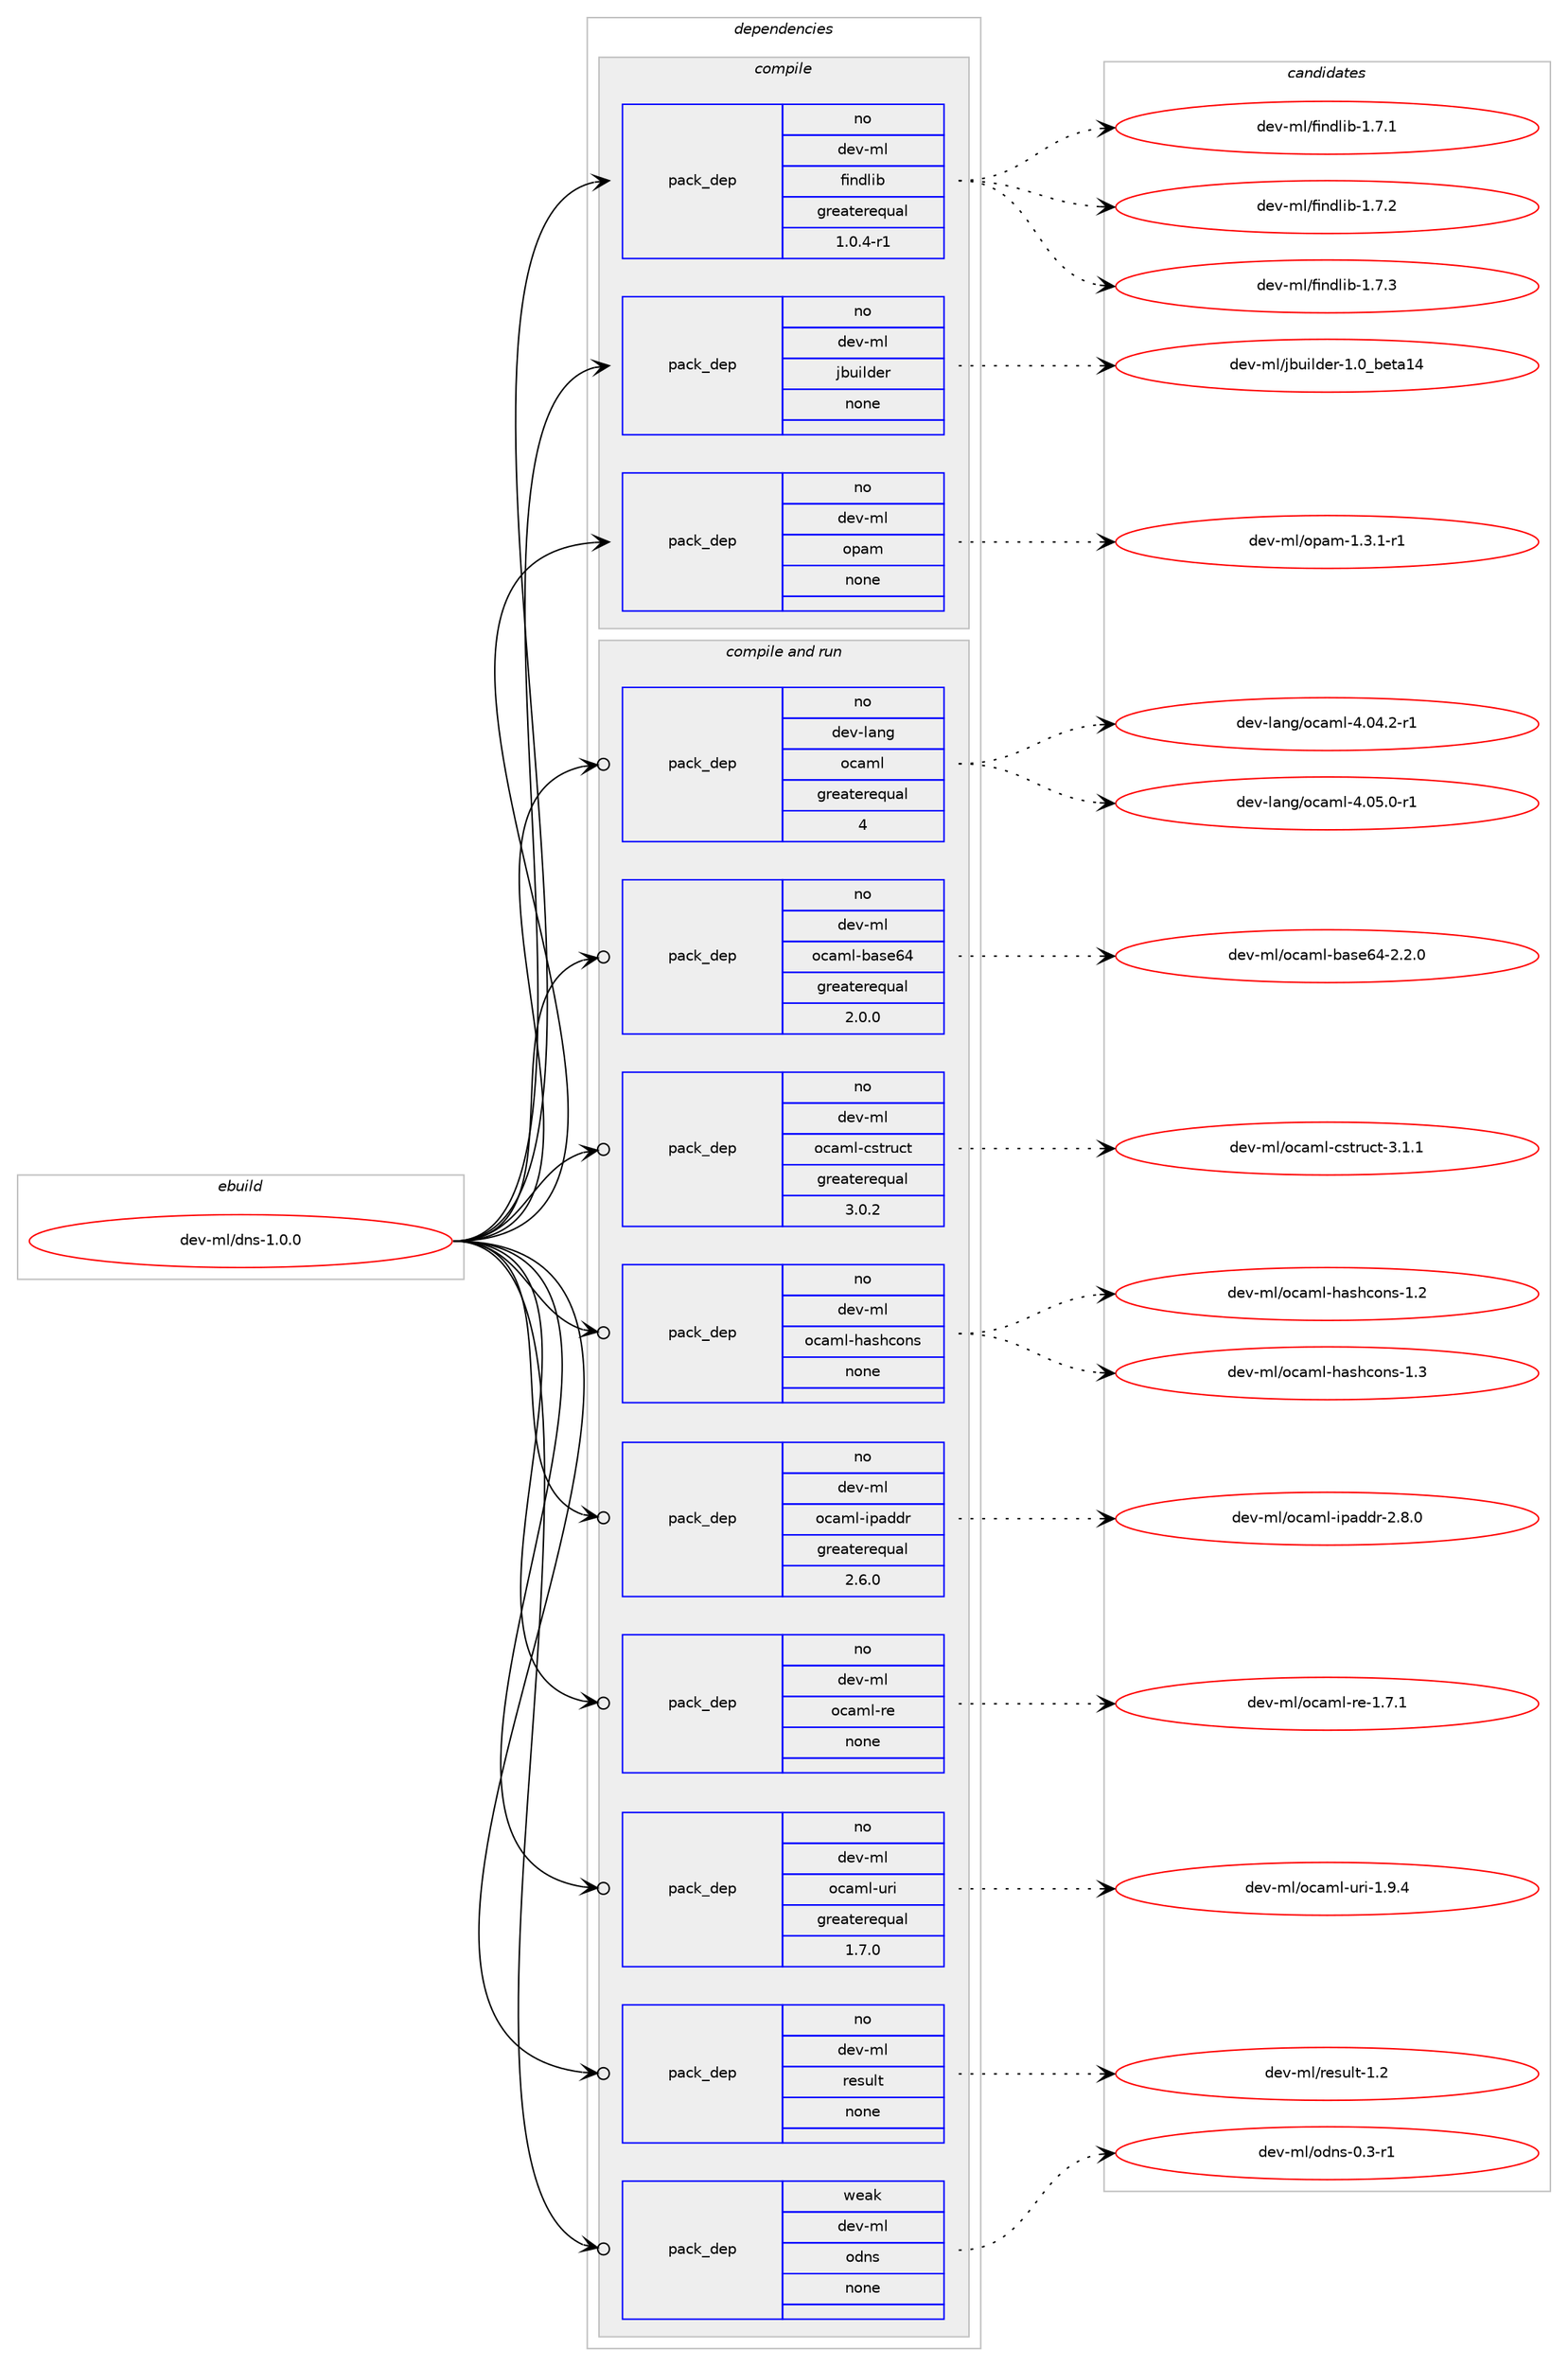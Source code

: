 digraph prolog {

# *************
# Graph options
# *************

newrank=true;
concentrate=true;
compound=true;
graph [rankdir=LR,fontname=Helvetica,fontsize=10,ranksep=1.5];#, ranksep=2.5, nodesep=0.2];
edge  [arrowhead=vee];
node  [fontname=Helvetica,fontsize=10];

# **********
# The ebuild
# **********

subgraph cluster_leftcol {
color=gray;
rank=same;
label=<<i>ebuild</i>>;
id [label="dev-ml/dns-1.0.0", color=red, width=4, href="../dev-ml/dns-1.0.0.svg"];
}

# ****************
# The dependencies
# ****************

subgraph cluster_midcol {
color=gray;
label=<<i>dependencies</i>>;
subgraph cluster_compile {
fillcolor="#eeeeee";
style=filled;
label=<<i>compile</i>>;
subgraph pack983992 {
dependency1374487 [label=<<TABLE BORDER="0" CELLBORDER="1" CELLSPACING="0" CELLPADDING="4" WIDTH="220"><TR><TD ROWSPAN="6" CELLPADDING="30">pack_dep</TD></TR><TR><TD WIDTH="110">no</TD></TR><TR><TD>dev-ml</TD></TR><TR><TD>findlib</TD></TR><TR><TD>greaterequal</TD></TR><TR><TD>1.0.4-r1</TD></TR></TABLE>>, shape=none, color=blue];
}
id:e -> dependency1374487:w [weight=20,style="solid",arrowhead="vee"];
subgraph pack983993 {
dependency1374488 [label=<<TABLE BORDER="0" CELLBORDER="1" CELLSPACING="0" CELLPADDING="4" WIDTH="220"><TR><TD ROWSPAN="6" CELLPADDING="30">pack_dep</TD></TR><TR><TD WIDTH="110">no</TD></TR><TR><TD>dev-ml</TD></TR><TR><TD>jbuilder</TD></TR><TR><TD>none</TD></TR><TR><TD></TD></TR></TABLE>>, shape=none, color=blue];
}
id:e -> dependency1374488:w [weight=20,style="solid",arrowhead="vee"];
subgraph pack983994 {
dependency1374489 [label=<<TABLE BORDER="0" CELLBORDER="1" CELLSPACING="0" CELLPADDING="4" WIDTH="220"><TR><TD ROWSPAN="6" CELLPADDING="30">pack_dep</TD></TR><TR><TD WIDTH="110">no</TD></TR><TR><TD>dev-ml</TD></TR><TR><TD>opam</TD></TR><TR><TD>none</TD></TR><TR><TD></TD></TR></TABLE>>, shape=none, color=blue];
}
id:e -> dependency1374489:w [weight=20,style="solid",arrowhead="vee"];
}
subgraph cluster_compileandrun {
fillcolor="#eeeeee";
style=filled;
label=<<i>compile and run</i>>;
subgraph pack983995 {
dependency1374490 [label=<<TABLE BORDER="0" CELLBORDER="1" CELLSPACING="0" CELLPADDING="4" WIDTH="220"><TR><TD ROWSPAN="6" CELLPADDING="30">pack_dep</TD></TR><TR><TD WIDTH="110">no</TD></TR><TR><TD>dev-lang</TD></TR><TR><TD>ocaml</TD></TR><TR><TD>greaterequal</TD></TR><TR><TD>4</TD></TR></TABLE>>, shape=none, color=blue];
}
id:e -> dependency1374490:w [weight=20,style="solid",arrowhead="odotvee"];
subgraph pack983996 {
dependency1374491 [label=<<TABLE BORDER="0" CELLBORDER="1" CELLSPACING="0" CELLPADDING="4" WIDTH="220"><TR><TD ROWSPAN="6" CELLPADDING="30">pack_dep</TD></TR><TR><TD WIDTH="110">no</TD></TR><TR><TD>dev-ml</TD></TR><TR><TD>ocaml-base64</TD></TR><TR><TD>greaterequal</TD></TR><TR><TD>2.0.0</TD></TR></TABLE>>, shape=none, color=blue];
}
id:e -> dependency1374491:w [weight=20,style="solid",arrowhead="odotvee"];
subgraph pack983997 {
dependency1374492 [label=<<TABLE BORDER="0" CELLBORDER="1" CELLSPACING="0" CELLPADDING="4" WIDTH="220"><TR><TD ROWSPAN="6" CELLPADDING="30">pack_dep</TD></TR><TR><TD WIDTH="110">no</TD></TR><TR><TD>dev-ml</TD></TR><TR><TD>ocaml-cstruct</TD></TR><TR><TD>greaterequal</TD></TR><TR><TD>3.0.2</TD></TR></TABLE>>, shape=none, color=blue];
}
id:e -> dependency1374492:w [weight=20,style="solid",arrowhead="odotvee"];
subgraph pack983998 {
dependency1374493 [label=<<TABLE BORDER="0" CELLBORDER="1" CELLSPACING="0" CELLPADDING="4" WIDTH="220"><TR><TD ROWSPAN="6" CELLPADDING="30">pack_dep</TD></TR><TR><TD WIDTH="110">no</TD></TR><TR><TD>dev-ml</TD></TR><TR><TD>ocaml-hashcons</TD></TR><TR><TD>none</TD></TR><TR><TD></TD></TR></TABLE>>, shape=none, color=blue];
}
id:e -> dependency1374493:w [weight=20,style="solid",arrowhead="odotvee"];
subgraph pack983999 {
dependency1374494 [label=<<TABLE BORDER="0" CELLBORDER="1" CELLSPACING="0" CELLPADDING="4" WIDTH="220"><TR><TD ROWSPAN="6" CELLPADDING="30">pack_dep</TD></TR><TR><TD WIDTH="110">no</TD></TR><TR><TD>dev-ml</TD></TR><TR><TD>ocaml-ipaddr</TD></TR><TR><TD>greaterequal</TD></TR><TR><TD>2.6.0</TD></TR></TABLE>>, shape=none, color=blue];
}
id:e -> dependency1374494:w [weight=20,style="solid",arrowhead="odotvee"];
subgraph pack984000 {
dependency1374495 [label=<<TABLE BORDER="0" CELLBORDER="1" CELLSPACING="0" CELLPADDING="4" WIDTH="220"><TR><TD ROWSPAN="6" CELLPADDING="30">pack_dep</TD></TR><TR><TD WIDTH="110">no</TD></TR><TR><TD>dev-ml</TD></TR><TR><TD>ocaml-re</TD></TR><TR><TD>none</TD></TR><TR><TD></TD></TR></TABLE>>, shape=none, color=blue];
}
id:e -> dependency1374495:w [weight=20,style="solid",arrowhead="odotvee"];
subgraph pack984001 {
dependency1374496 [label=<<TABLE BORDER="0" CELLBORDER="1" CELLSPACING="0" CELLPADDING="4" WIDTH="220"><TR><TD ROWSPAN="6" CELLPADDING="30">pack_dep</TD></TR><TR><TD WIDTH="110">no</TD></TR><TR><TD>dev-ml</TD></TR><TR><TD>ocaml-uri</TD></TR><TR><TD>greaterequal</TD></TR><TR><TD>1.7.0</TD></TR></TABLE>>, shape=none, color=blue];
}
id:e -> dependency1374496:w [weight=20,style="solid",arrowhead="odotvee"];
subgraph pack984002 {
dependency1374497 [label=<<TABLE BORDER="0" CELLBORDER="1" CELLSPACING="0" CELLPADDING="4" WIDTH="220"><TR><TD ROWSPAN="6" CELLPADDING="30">pack_dep</TD></TR><TR><TD WIDTH="110">no</TD></TR><TR><TD>dev-ml</TD></TR><TR><TD>result</TD></TR><TR><TD>none</TD></TR><TR><TD></TD></TR></TABLE>>, shape=none, color=blue];
}
id:e -> dependency1374497:w [weight=20,style="solid",arrowhead="odotvee"];
subgraph pack984003 {
dependency1374498 [label=<<TABLE BORDER="0" CELLBORDER="1" CELLSPACING="0" CELLPADDING="4" WIDTH="220"><TR><TD ROWSPAN="6" CELLPADDING="30">pack_dep</TD></TR><TR><TD WIDTH="110">weak</TD></TR><TR><TD>dev-ml</TD></TR><TR><TD>odns</TD></TR><TR><TD>none</TD></TR><TR><TD></TD></TR></TABLE>>, shape=none, color=blue];
}
id:e -> dependency1374498:w [weight=20,style="solid",arrowhead="odotvee"];
}
subgraph cluster_run {
fillcolor="#eeeeee";
style=filled;
label=<<i>run</i>>;
}
}

# **************
# The candidates
# **************

subgraph cluster_choices {
rank=same;
color=gray;
label=<<i>candidates</i>>;

subgraph choice983992 {
color=black;
nodesep=1;
choice100101118451091084710210511010010810598454946554649 [label="dev-ml/findlib-1.7.1", color=red, width=4,href="../dev-ml/findlib-1.7.1.svg"];
choice100101118451091084710210511010010810598454946554650 [label="dev-ml/findlib-1.7.2", color=red, width=4,href="../dev-ml/findlib-1.7.2.svg"];
choice100101118451091084710210511010010810598454946554651 [label="dev-ml/findlib-1.7.3", color=red, width=4,href="../dev-ml/findlib-1.7.3.svg"];
dependency1374487:e -> choice100101118451091084710210511010010810598454946554649:w [style=dotted,weight="100"];
dependency1374487:e -> choice100101118451091084710210511010010810598454946554650:w [style=dotted,weight="100"];
dependency1374487:e -> choice100101118451091084710210511010010810598454946554651:w [style=dotted,weight="100"];
}
subgraph choice983993 {
color=black;
nodesep=1;
choice100101118451091084710698117105108100101114454946489598101116974952 [label="dev-ml/jbuilder-1.0_beta14", color=red, width=4,href="../dev-ml/jbuilder-1.0_beta14.svg"];
dependency1374488:e -> choice100101118451091084710698117105108100101114454946489598101116974952:w [style=dotted,weight="100"];
}
subgraph choice983994 {
color=black;
nodesep=1;
choice1001011184510910847111112971094549465146494511449 [label="dev-ml/opam-1.3.1-r1", color=red, width=4,href="../dev-ml/opam-1.3.1-r1.svg"];
dependency1374489:e -> choice1001011184510910847111112971094549465146494511449:w [style=dotted,weight="100"];
}
subgraph choice983995 {
color=black;
nodesep=1;
choice1001011184510897110103471119997109108455246485246504511449 [label="dev-lang/ocaml-4.04.2-r1", color=red, width=4,href="../dev-lang/ocaml-4.04.2-r1.svg"];
choice1001011184510897110103471119997109108455246485346484511449 [label="dev-lang/ocaml-4.05.0-r1", color=red, width=4,href="../dev-lang/ocaml-4.05.0-r1.svg"];
dependency1374490:e -> choice1001011184510897110103471119997109108455246485246504511449:w [style=dotted,weight="100"];
dependency1374490:e -> choice1001011184510897110103471119997109108455246485346484511449:w [style=dotted,weight="100"];
}
subgraph choice983996 {
color=black;
nodesep=1;
choice100101118451091084711199971091084598971151015452455046504648 [label="dev-ml/ocaml-base64-2.2.0", color=red, width=4,href="../dev-ml/ocaml-base64-2.2.0.svg"];
dependency1374491:e -> choice100101118451091084711199971091084598971151015452455046504648:w [style=dotted,weight="100"];
}
subgraph choice983997 {
color=black;
nodesep=1;
choice10010111845109108471119997109108459911511611411799116455146494649 [label="dev-ml/ocaml-cstruct-3.1.1", color=red, width=4,href="../dev-ml/ocaml-cstruct-3.1.1.svg"];
dependency1374492:e -> choice10010111845109108471119997109108459911511611411799116455146494649:w [style=dotted,weight="100"];
}
subgraph choice983998 {
color=black;
nodesep=1;
choice1001011184510910847111999710910845104971151049911111011545494650 [label="dev-ml/ocaml-hashcons-1.2", color=red, width=4,href="../dev-ml/ocaml-hashcons-1.2.svg"];
choice1001011184510910847111999710910845104971151049911111011545494651 [label="dev-ml/ocaml-hashcons-1.3", color=red, width=4,href="../dev-ml/ocaml-hashcons-1.3.svg"];
dependency1374493:e -> choice1001011184510910847111999710910845104971151049911111011545494650:w [style=dotted,weight="100"];
dependency1374493:e -> choice1001011184510910847111999710910845104971151049911111011545494651:w [style=dotted,weight="100"];
}
subgraph choice983999 {
color=black;
nodesep=1;
choice100101118451091084711199971091084510511297100100114455046564648 [label="dev-ml/ocaml-ipaddr-2.8.0", color=red, width=4,href="../dev-ml/ocaml-ipaddr-2.8.0.svg"];
dependency1374494:e -> choice100101118451091084711199971091084510511297100100114455046564648:w [style=dotted,weight="100"];
}
subgraph choice984000 {
color=black;
nodesep=1;
choice1001011184510910847111999710910845114101454946554649 [label="dev-ml/ocaml-re-1.7.1", color=red, width=4,href="../dev-ml/ocaml-re-1.7.1.svg"];
dependency1374495:e -> choice1001011184510910847111999710910845114101454946554649:w [style=dotted,weight="100"];
}
subgraph choice984001 {
color=black;
nodesep=1;
choice1001011184510910847111999710910845117114105454946574652 [label="dev-ml/ocaml-uri-1.9.4", color=red, width=4,href="../dev-ml/ocaml-uri-1.9.4.svg"];
dependency1374496:e -> choice1001011184510910847111999710910845117114105454946574652:w [style=dotted,weight="100"];
}
subgraph choice984002 {
color=black;
nodesep=1;
choice100101118451091084711410111511710811645494650 [label="dev-ml/result-1.2", color=red, width=4,href="../dev-ml/result-1.2.svg"];
dependency1374497:e -> choice100101118451091084711410111511710811645494650:w [style=dotted,weight="100"];
}
subgraph choice984003 {
color=black;
nodesep=1;
choice1001011184510910847111100110115454846514511449 [label="dev-ml/odns-0.3-r1", color=red, width=4,href="../dev-ml/odns-0.3-r1.svg"];
dependency1374498:e -> choice1001011184510910847111100110115454846514511449:w [style=dotted,weight="100"];
}
}

}
